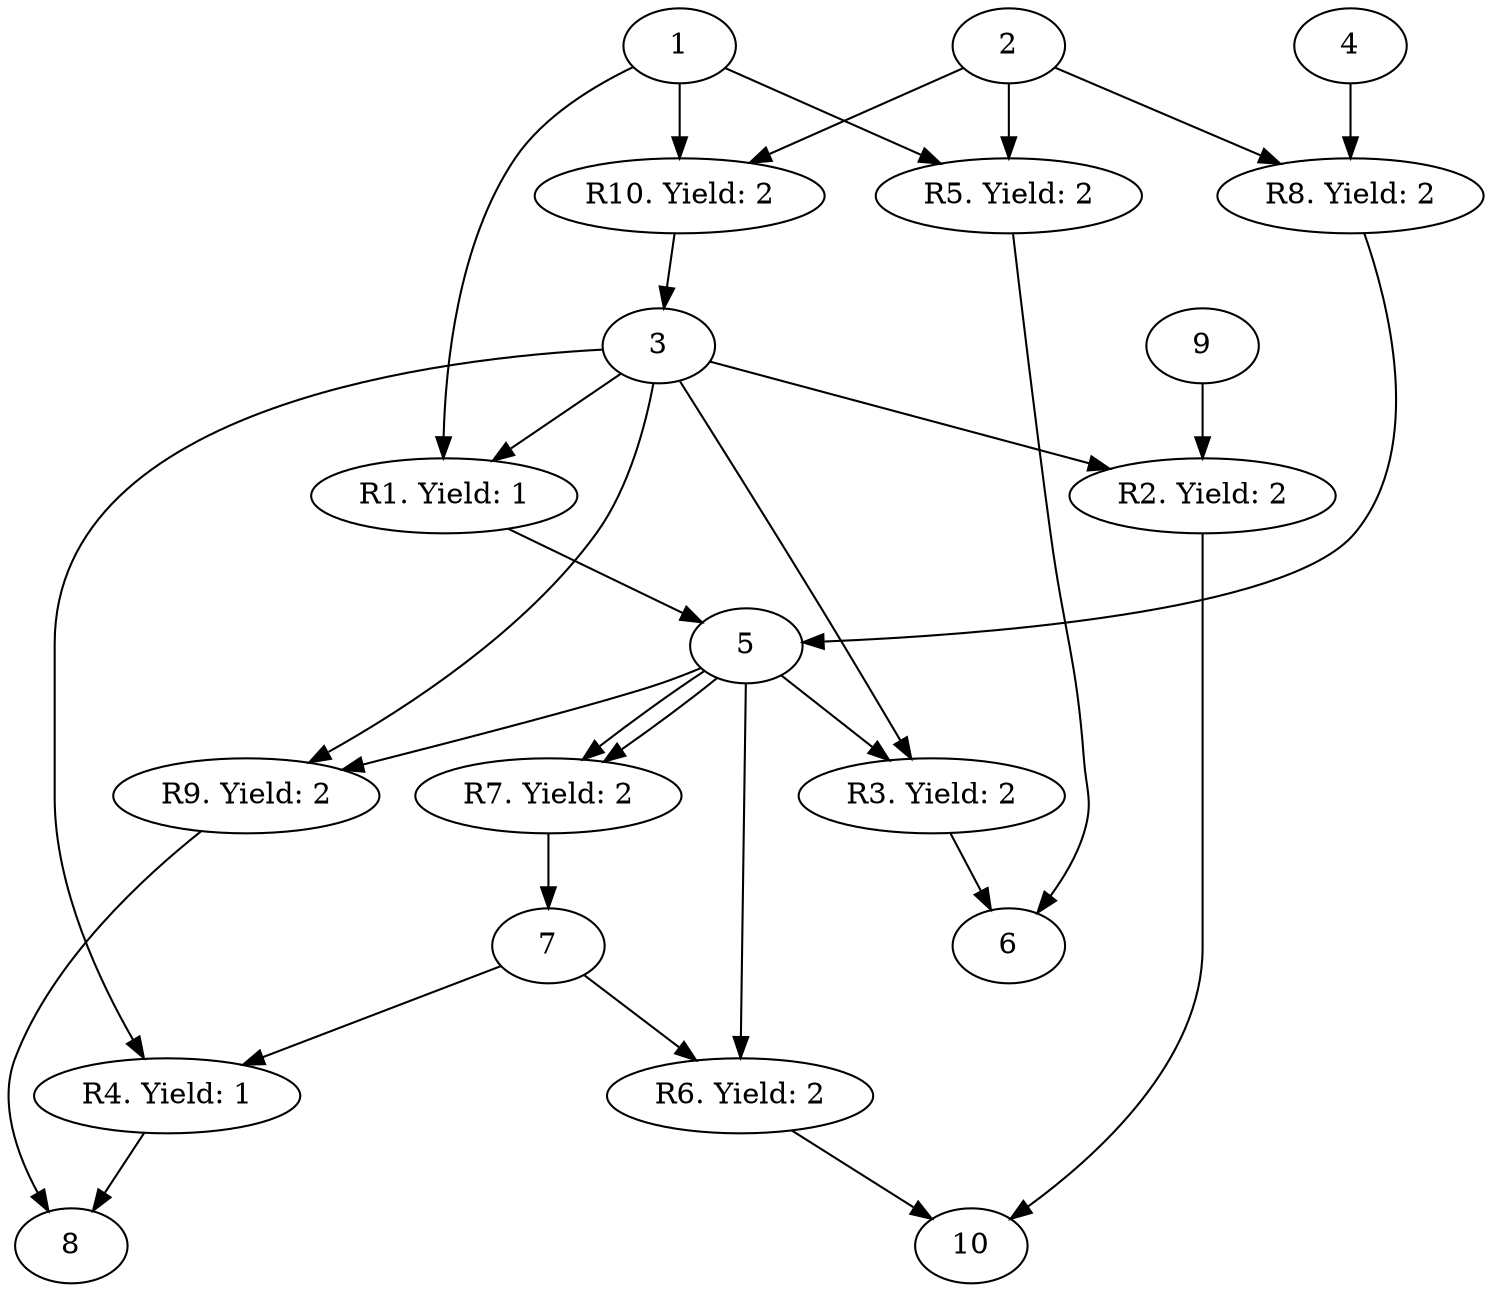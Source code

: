 digraph G { 
{
	R1 [label = "R1. Yield: 1"]
	R2 [label = "R2. Yield: 2"]
	R3 [label = "R3. Yield: 2"]
	R4 [label = "R4. Yield: 1"]
	R5 [label = "R5. Yield: 2"]
	R6 [label = "R6. Yield: 2"]
	R7 [label = "R7. Yield: 2"]
	R8 [label = "R8. Yield: 2"]
	R9 [label = "R9. Yield: 2"]
	R10 [label = "R10. Yield: 2"]
}
	R1 -> 5;
	3 -> R1;
	1 -> R1;
	R2 -> 10;
	3 -> R2;
	9 -> R2;
	R3 -> 6;
	3 -> R3;
	5 -> R3;
	R4 -> 8;
	7 -> R4;
	3 -> R4;
	R5 -> 6;
	2 -> R5;
	1 -> R5;
	R6 -> 10;
	7 -> R6;
	5 -> R6;
	R7 -> 7;
	5 -> R7;
	5 -> R7;
	R8 -> 5;
	4 -> R8;
	2 -> R8;
	R9 -> 8;
	3 -> R9;
	5 -> R9;
	R10 -> 3;
	2 -> R10;
	1 -> R10;
}